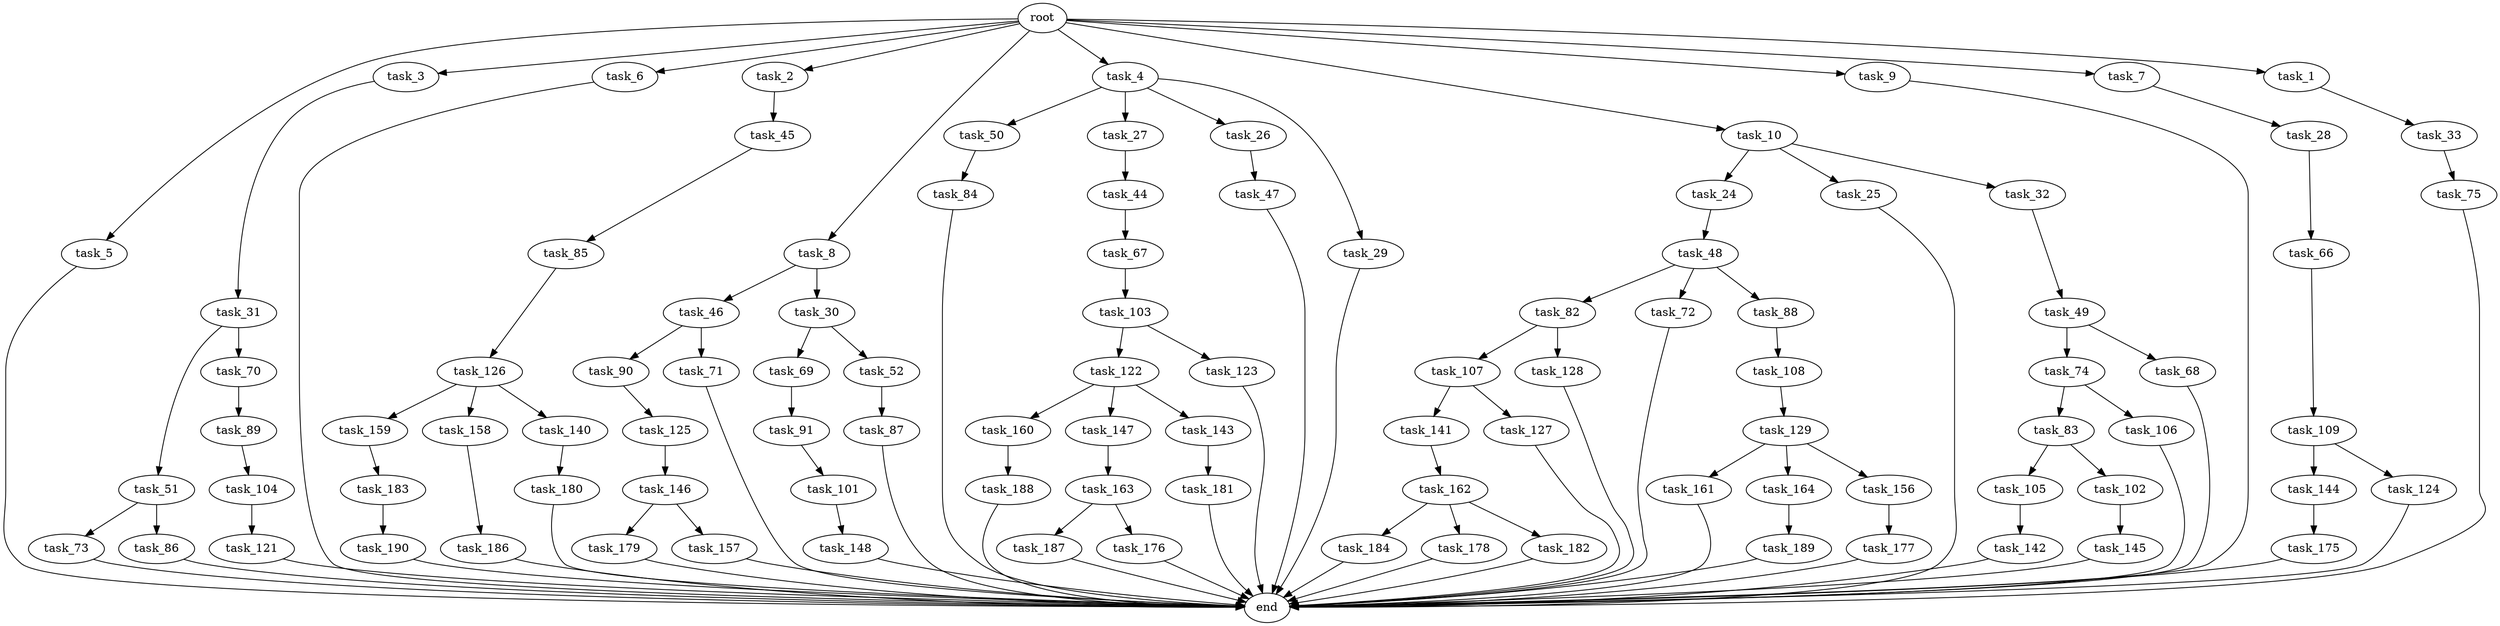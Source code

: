 digraph G {
  task_73 [size="3435973836.800000"];
  task_45 [size="7730941132.800000"];
  task_89 [size="3435973836.800000"];
  task_5 [size="102.400000"];
  task_47 [size="3435973836.800000"];
  task_90 [size="69578470195.199997"];
  task_3 [size="102.400000"];
  task_6 [size="102.400000"];
  task_141 [size="42090679500.800003"];
  task_2 [size="102.400000"];
  task_8 [size="102.400000"];
  task_44 [size="7730941132.800000"];
  task_163 [size="42090679500.800003"];
  task_69 [size="69578470195.199997"];
  task_84 [size="13743895347.200001"];
  task_49 [size="7730941132.800000"];
  task_184 [size="30923764531.200001"];
  task_187 [size="69578470195.199997"];
  task_86 [size="3435973836.800000"];
  task_145 [size="13743895347.200001"];
  task_74 [size="30923764531.200001"];
  task_82 [size="30923764531.200001"];
  task_177 [size="69578470195.199997"];
  task_33 [size="13743895347.200001"];
  task_189 [size="7730941132.800000"];
  task_71 [size="69578470195.199997"];
  task_160 [size="13743895347.200001"];
  task_105 [size="42090679500.800003"];
  task_48 [size="21474836480.000000"];
  task_4 [size="102.400000"];
  task_104 [size="30923764531.200001"];
  task_176 [size="69578470195.199997"];
  task_181 [size="54975581388.800003"];
  task_109 [size="21474836480.000000"];
  task_144 [size="3435973836.800000"];
  task_50 [size="54975581388.800003"];
  task_10 [size="102.400000"];
  task_161 [size="30923764531.200001"];
  task_127 [size="42090679500.800003"];
  task_83 [size="69578470195.199997"];
  task_147 [size="13743895347.200001"];
  task_103 [size="30923764531.200001"];
  task_24 [size="3435973836.800000"];
  task_9 [size="102.400000"];
  task_46 [size="30923764531.200001"];
  task_85 [size="21474836480.000000"];
  task_121 [size="69578470195.199997"];
  task_186 [size="7730941132.800000"];
  task_107 [size="85899345920.000000"];
  task_25 [size="3435973836.800000"];
  task_126 [size="21474836480.000000"];
  task_27 [size="54975581388.800003"];
  task_179 [size="3435973836.800000"];
  end [size="0.000000"];
  task_143 [size="13743895347.200001"];
  task_51 [size="13743895347.200001"];
  task_66 [size="54975581388.800003"];
  task_142 [size="21474836480.000000"];
  root [size="0.000000"];
  task_106 [size="69578470195.199997"];
  task_146 [size="3435973836.800000"];
  task_32 [size="3435973836.800000"];
  task_30 [size="30923764531.200001"];
  task_188 [size="13743895347.200001"];
  task_72 [size="30923764531.200001"];
  task_180 [size="85899345920.000000"];
  task_129 [size="21474836480.000000"];
  task_88 [size="30923764531.200001"];
  task_26 [size="54975581388.800003"];
  task_190 [size="30923764531.200001"];
  task_75 [size="30923764531.200001"];
  task_162 [size="69578470195.199997"];
  task_87 [size="30923764531.200001"];
  task_29 [size="54975581388.800003"];
  task_31 [size="54975581388.800003"];
  task_122 [size="54975581388.800003"];
  task_175 [size="69578470195.199997"];
  task_52 [size="69578470195.199997"];
  task_91 [size="21474836480.000000"];
  task_101 [size="21474836480.000000"];
  task_28 [size="42090679500.800003"];
  task_67 [size="85899345920.000000"];
  task_178 [size="30923764531.200001"];
  task_159 [size="3435973836.800000"];
  task_125 [size="3435973836.800000"];
  task_102 [size="42090679500.800003"];
  task_158 [size="3435973836.800000"];
  task_7 [size="102.400000"];
  task_157 [size="3435973836.800000"];
  task_164 [size="30923764531.200001"];
  task_140 [size="3435973836.800000"];
  task_156 [size="30923764531.200001"];
  task_128 [size="85899345920.000000"];
  task_148 [size="3435973836.800000"];
  task_1 [size="102.400000"];
  task_108 [size="30923764531.200001"];
  task_68 [size="30923764531.200001"];
  task_183 [size="21474836480.000000"];
  task_182 [size="30923764531.200001"];
  task_70 [size="13743895347.200001"];
  task_124 [size="3435973836.800000"];
  task_123 [size="54975581388.800003"];

  task_73 -> end [size="1.000000"];
  task_45 -> task_85 [size="209715200.000000"];
  task_89 -> task_104 [size="301989888.000000"];
  task_5 -> end [size="1.000000"];
  task_47 -> end [size="1.000000"];
  task_90 -> task_125 [size="33554432.000000"];
  task_3 -> task_31 [size="536870912.000000"];
  task_6 -> end [size="1.000000"];
  task_141 -> task_162 [size="679477248.000000"];
  task_2 -> task_45 [size="75497472.000000"];
  task_8 -> task_30 [size="301989888.000000"];
  task_8 -> task_46 [size="301989888.000000"];
  task_44 -> task_67 [size="838860800.000000"];
  task_163 -> task_176 [size="679477248.000000"];
  task_163 -> task_187 [size="679477248.000000"];
  task_69 -> task_91 [size="209715200.000000"];
  task_84 -> end [size="1.000000"];
  task_49 -> task_68 [size="301989888.000000"];
  task_49 -> task_74 [size="301989888.000000"];
  task_184 -> end [size="1.000000"];
  task_187 -> end [size="1.000000"];
  task_86 -> end [size="1.000000"];
  task_145 -> end [size="1.000000"];
  task_74 -> task_83 [size="679477248.000000"];
  task_74 -> task_106 [size="679477248.000000"];
  task_82 -> task_107 [size="838860800.000000"];
  task_82 -> task_128 [size="838860800.000000"];
  task_177 -> end [size="1.000000"];
  task_33 -> task_75 [size="301989888.000000"];
  task_189 -> end [size="1.000000"];
  task_71 -> end [size="1.000000"];
  task_160 -> task_188 [size="134217728.000000"];
  task_105 -> task_142 [size="209715200.000000"];
  task_48 -> task_88 [size="301989888.000000"];
  task_48 -> task_72 [size="301989888.000000"];
  task_48 -> task_82 [size="301989888.000000"];
  task_4 -> task_50 [size="536870912.000000"];
  task_4 -> task_29 [size="536870912.000000"];
  task_4 -> task_26 [size="536870912.000000"];
  task_4 -> task_27 [size="536870912.000000"];
  task_104 -> task_121 [size="679477248.000000"];
  task_176 -> end [size="1.000000"];
  task_181 -> end [size="1.000000"];
  task_109 -> task_124 [size="33554432.000000"];
  task_109 -> task_144 [size="33554432.000000"];
  task_144 -> task_175 [size="679477248.000000"];
  task_50 -> task_84 [size="134217728.000000"];
  task_10 -> task_24 [size="33554432.000000"];
  task_10 -> task_25 [size="33554432.000000"];
  task_10 -> task_32 [size="33554432.000000"];
  task_161 -> end [size="1.000000"];
  task_127 -> end [size="1.000000"];
  task_83 -> task_102 [size="411041792.000000"];
  task_83 -> task_105 [size="411041792.000000"];
  task_147 -> task_163 [size="411041792.000000"];
  task_103 -> task_123 [size="536870912.000000"];
  task_103 -> task_122 [size="536870912.000000"];
  task_24 -> task_48 [size="209715200.000000"];
  task_9 -> end [size="1.000000"];
  task_46 -> task_71 [size="679477248.000000"];
  task_46 -> task_90 [size="679477248.000000"];
  task_85 -> task_126 [size="209715200.000000"];
  task_121 -> end [size="1.000000"];
  task_186 -> end [size="1.000000"];
  task_107 -> task_141 [size="411041792.000000"];
  task_107 -> task_127 [size="411041792.000000"];
  task_25 -> end [size="1.000000"];
  task_126 -> task_159 [size="33554432.000000"];
  task_126 -> task_158 [size="33554432.000000"];
  task_126 -> task_140 [size="33554432.000000"];
  task_27 -> task_44 [size="75497472.000000"];
  task_179 -> end [size="1.000000"];
  task_143 -> task_181 [size="536870912.000000"];
  task_51 -> task_73 [size="33554432.000000"];
  task_51 -> task_86 [size="33554432.000000"];
  task_66 -> task_109 [size="209715200.000000"];
  task_142 -> end [size="1.000000"];
  root -> task_8 [size="1.000000"];
  root -> task_9 [size="1.000000"];
  root -> task_3 [size="1.000000"];
  root -> task_7 [size="1.000000"];
  root -> task_6 [size="1.000000"];
  root -> task_1 [size="1.000000"];
  root -> task_10 [size="1.000000"];
  root -> task_5 [size="1.000000"];
  root -> task_2 [size="1.000000"];
  root -> task_4 [size="1.000000"];
  task_106 -> end [size="1.000000"];
  task_146 -> task_157 [size="33554432.000000"];
  task_146 -> task_179 [size="33554432.000000"];
  task_32 -> task_49 [size="75497472.000000"];
  task_30 -> task_52 [size="679477248.000000"];
  task_30 -> task_69 [size="679477248.000000"];
  task_188 -> end [size="1.000000"];
  task_72 -> end [size="1.000000"];
  task_180 -> end [size="1.000000"];
  task_129 -> task_161 [size="301989888.000000"];
  task_129 -> task_164 [size="301989888.000000"];
  task_129 -> task_156 [size="301989888.000000"];
  task_88 -> task_108 [size="301989888.000000"];
  task_26 -> task_47 [size="33554432.000000"];
  task_190 -> end [size="1.000000"];
  task_75 -> end [size="1.000000"];
  task_162 -> task_182 [size="301989888.000000"];
  task_162 -> task_184 [size="301989888.000000"];
  task_162 -> task_178 [size="301989888.000000"];
  task_87 -> end [size="1.000000"];
  task_29 -> end [size="1.000000"];
  task_31 -> task_51 [size="134217728.000000"];
  task_31 -> task_70 [size="134217728.000000"];
  task_122 -> task_147 [size="134217728.000000"];
  task_122 -> task_160 [size="134217728.000000"];
  task_122 -> task_143 [size="134217728.000000"];
  task_175 -> end [size="1.000000"];
  task_52 -> task_87 [size="301989888.000000"];
  task_91 -> task_101 [size="209715200.000000"];
  task_101 -> task_148 [size="33554432.000000"];
  task_28 -> task_66 [size="536870912.000000"];
  task_67 -> task_103 [size="301989888.000000"];
  task_178 -> end [size="1.000000"];
  task_159 -> task_183 [size="209715200.000000"];
  task_125 -> task_146 [size="33554432.000000"];
  task_102 -> task_145 [size="134217728.000000"];
  task_158 -> task_186 [size="75497472.000000"];
  task_7 -> task_28 [size="411041792.000000"];
  task_157 -> end [size="1.000000"];
  task_164 -> task_189 [size="75497472.000000"];
  task_140 -> task_180 [size="838860800.000000"];
  task_156 -> task_177 [size="679477248.000000"];
  task_128 -> end [size="1.000000"];
  task_148 -> end [size="1.000000"];
  task_1 -> task_33 [size="134217728.000000"];
  task_108 -> task_129 [size="209715200.000000"];
  task_68 -> end [size="1.000000"];
  task_183 -> task_190 [size="301989888.000000"];
  task_182 -> end [size="1.000000"];
  task_70 -> task_89 [size="33554432.000000"];
  task_124 -> end [size="1.000000"];
  task_123 -> end [size="1.000000"];
}

